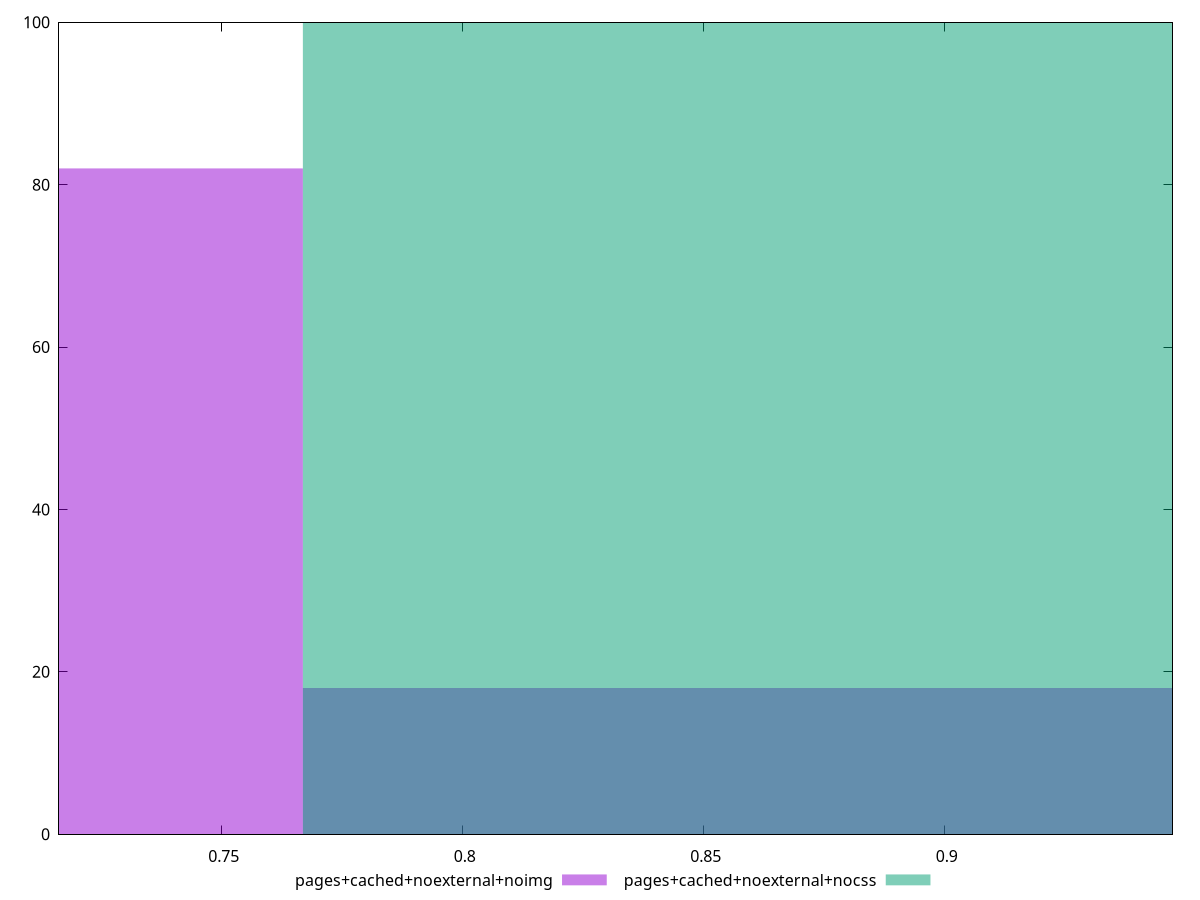 reset

$pagesCachedNoexternalNoimg <<EOF
0.6572763264352022 82
0.8763684352469363 18
EOF

$pagesCachedNoexternalNocss <<EOF
0.8763684352469363 100
EOF

set key outside below
set boxwidth 0.21909210881173408
set xrange [0.7162280112814366:0.9472376389475392]
set yrange [0:100]
set style fill transparent solid 0.5 noborder
set terminal svg size 640, 500 enhanced background rgb 'white'
set output "report_00007_2020-12-11T15:55:29.892Z/meta/score/comparison/histogram/8_vs_9.svg"

plot $pagesCachedNoexternalNoimg title "pages+cached+noexternal+noimg" with boxes, \
     $pagesCachedNoexternalNocss title "pages+cached+noexternal+nocss" with boxes

reset
